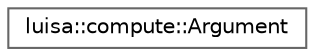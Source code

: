 digraph "类继承关系图"
{
 // LATEX_PDF_SIZE
  bgcolor="transparent";
  edge [fontname=Helvetica,fontsize=10,labelfontname=Helvetica,labelfontsize=10];
  node [fontname=Helvetica,fontsize=10,shape=box,height=0.2,width=0.4];
  rankdir="LR";
  Node0 [id="Node000000",label="luisa::compute::Argument",height=0.2,width=0.4,color="grey40", fillcolor="white", style="filled",URL="$structluisa_1_1compute_1_1_argument.html",tooltip=" "];
}
